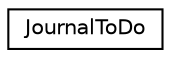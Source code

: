 digraph "Graphical Class Hierarchy"
{
  edge [fontname="Helvetica",fontsize="10",labelfontname="Helvetica",labelfontsize="10"];
  node [fontname="Helvetica",fontsize="10",shape=record];
  rankdir="LR";
  Node0 [label="JournalToDo",height=0.2,width=0.4,color="black", fillcolor="white", style="filled",URL="$struct_journal_to_do.html"];
}
